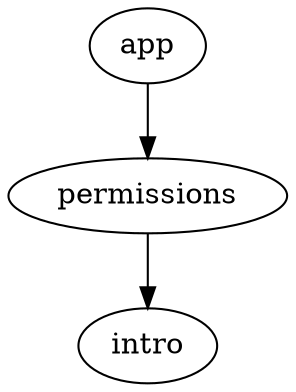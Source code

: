 digraph NavService02 {
  package = "ru.kode.way.nav02"

  app [type = flow]
  permissions [type = flow, resultType = "kotlin.Int" ]
  app -> permissions -> intro
}
